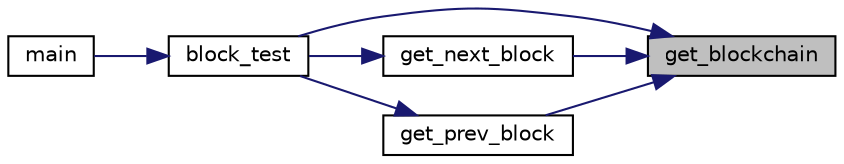 digraph "get_blockchain"
{
 // LATEX_PDF_SIZE
  edge [fontname="Helvetica",fontsize="10",labelfontname="Helvetica",labelfontsize="10"];
  node [fontname="Helvetica",fontsize="10",shape=record];
  rankdir="RL";
  Node1 [label="get_blockchain",height=0.2,width=0.4,color="black", fillcolor="grey75", style="filled", fontcolor="black",tooltip="Loads a blockchain object with a padding of 'nb_chunk'."];
  Node1 -> Node2 [dir="back",color="midnightblue",fontsize="10",style="solid",fontname="Helvetica"];
  Node2 [label="block_test",height=0.2,width=0.4,color="black", fillcolor="white", style="filled",URL="$block__test_8h.html#ad83790a3d08aff3d0de25b9a76e474c4",tooltip=" "];
  Node2 -> Node3 [dir="back",color="midnightblue",fontsize="10",style="solid",fontname="Helvetica"];
  Node3 [label="main",height=0.2,width=0.4,color="black", fillcolor="white", style="filled",URL="$unit__testing_8c.html#ae66f6b31b5ad750f1fe042a706a4e3d4",tooltip=" "];
  Node1 -> Node4 [dir="back",color="midnightblue",fontsize="10",style="solid",fontname="Helvetica"];
  Node4 [label="get_next_block",height=0.2,width=0.4,color="black", fillcolor="white", style="filled",URL="$block_8c.html#a5a63c778922af92cc7cca82db0aa7642",tooltip="For a block of height h, returns the block of height h+1"];
  Node4 -> Node2 [dir="back",color="midnightblue",fontsize="10",style="solid",fontname="Helvetica"];
  Node1 -> Node5 [dir="back",color="midnightblue",fontsize="10",style="solid",fontname="Helvetica"];
  Node5 [label="get_prev_block",height=0.2,width=0.4,color="black", fillcolor="white", style="filled",URL="$block_8c.html#afa89e120ede17e486633e4005ccf44f1",tooltip="For a block of height h, return the block of height h-1"];
  Node5 -> Node2 [dir="back",color="midnightblue",fontsize="10",style="solid",fontname="Helvetica"];
}
